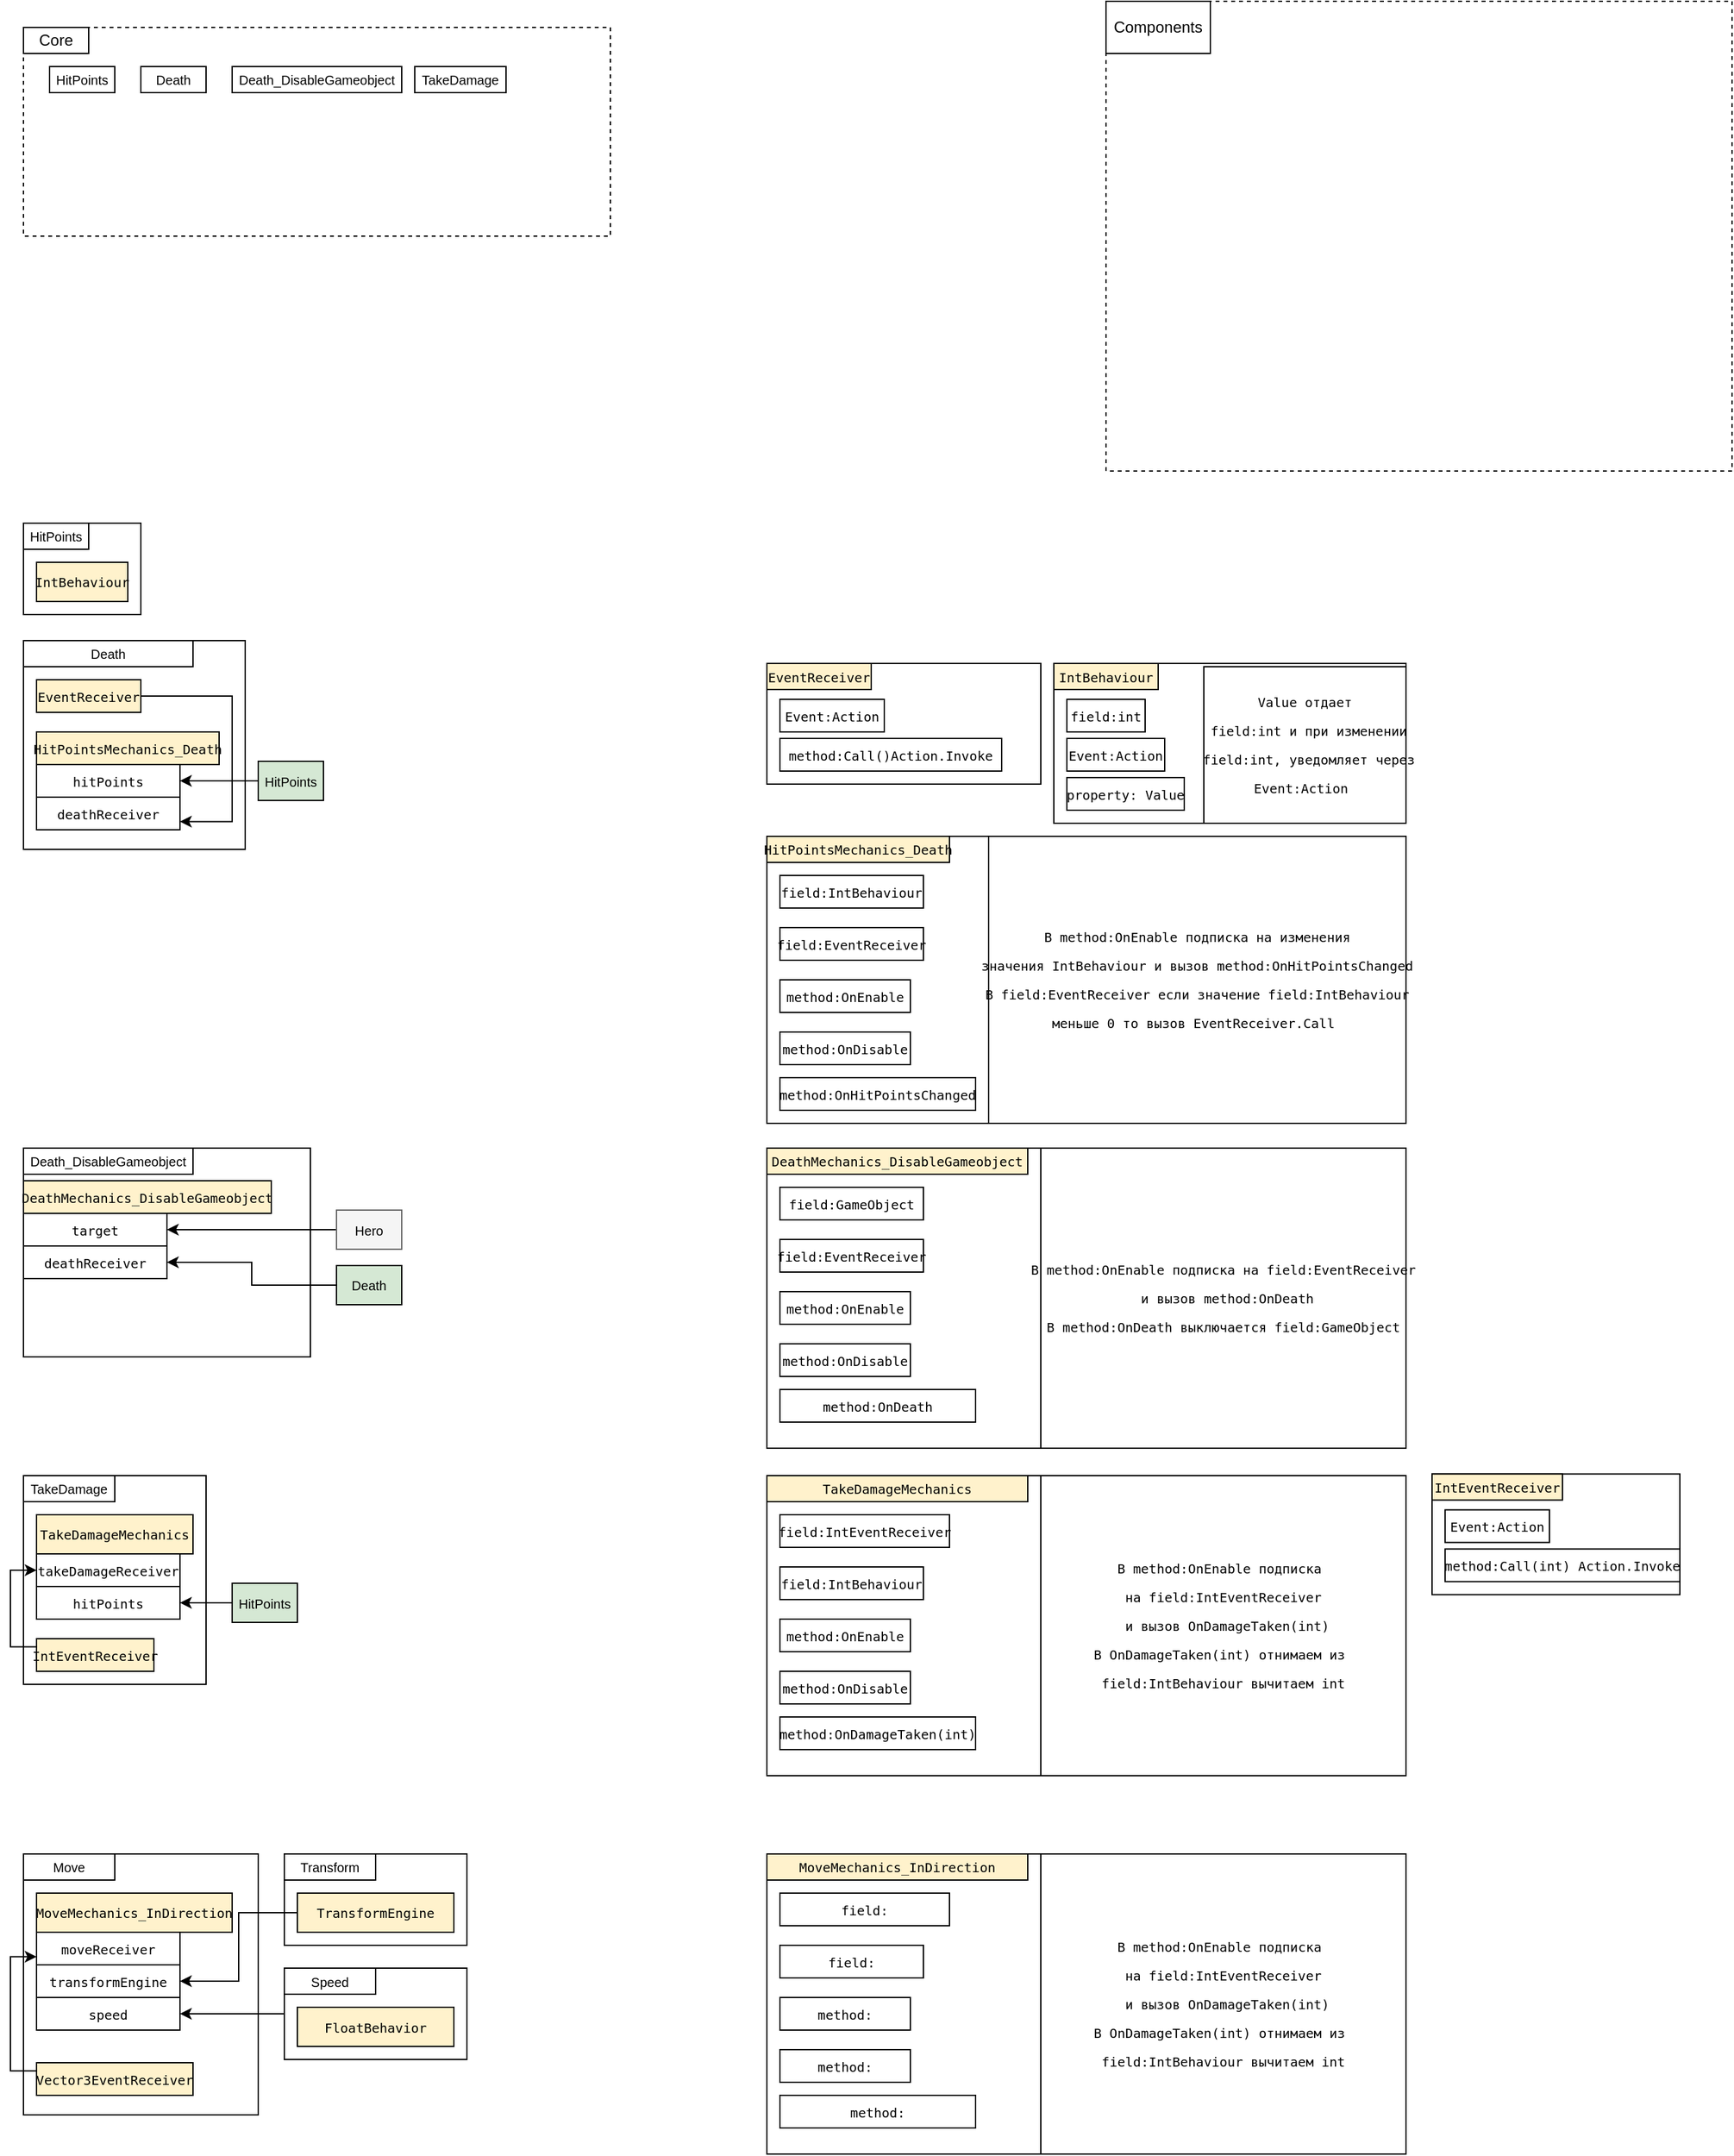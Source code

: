 <mxfile version="20.6.2" type="github">
  <diagram id="COCgU2y_MPERz97JsO5c" name="Страница 1">
    <mxGraphModel dx="1422" dy="762" grid="1" gridSize="10" guides="1" tooltips="1" connect="1" arrows="1" fold="1" page="1" pageScale="1" pageWidth="827" pageHeight="1169" math="0" shadow="0">
      <root>
        <mxCell id="0" />
        <mxCell id="1" parent="0" />
        <mxCell id="kXSp-0wj3QZkAN32-yHx-2" value="" style="rounded=0;whiteSpace=wrap;html=1;fillColor=none;fontColor=#000000;strokeColor=#000000;dashed=1;labelBackgroundColor=#;" parent="1" vertex="1">
          <mxGeometry x="80" y="80" width="450" height="160" as="geometry" />
        </mxCell>
        <mxCell id="kXSp-0wj3QZkAN32-yHx-3" value="Core" style="text;html=1;strokeColor=#000000;fillColor=none;align=center;verticalAlign=middle;whiteSpace=wrap;rounded=0;fontColor=#000000;labelBackgroundColor=#;" parent="1" vertex="1">
          <mxGeometry x="80" y="80" width="50" height="20" as="geometry" />
        </mxCell>
        <mxCell id="kXSp-0wj3QZkAN32-yHx-14" value="" style="rounded=0;whiteSpace=wrap;html=1;fillColor=none;fontColor=#000000;strokeColor=#000000;dashed=1;labelBackgroundColor=#;" parent="1" vertex="1">
          <mxGeometry x="910" y="60" width="480" height="360" as="geometry" />
        </mxCell>
        <mxCell id="kXSp-0wj3QZkAN32-yHx-15" value="Components" style="text;html=1;strokeColor=#000000;fillColor=none;align=center;verticalAlign=middle;whiteSpace=wrap;rounded=0;fontColor=#000000;labelBackgroundColor=#;" parent="1" vertex="1">
          <mxGeometry x="910" y="60" width="80" height="40" as="geometry" />
        </mxCell>
        <mxCell id="kXSp-0wj3QZkAN32-yHx-43" value="" style="rounded=0;whiteSpace=wrap;html=1;strokeColor=#000000;fontSize=10;fillColor=none;fontColor=#000000;labelBackgroundColor=#;" parent="1" vertex="1">
          <mxGeometry x="80" y="460" width="90" height="70" as="geometry" />
        </mxCell>
        <mxCell id="kXSp-0wj3QZkAN32-yHx-46" value="HitPoints" style="rounded=0;whiteSpace=wrap;html=1;strokeColor=#000000;fontSize=10;fillColor=none;fontColor=#000000;labelBackgroundColor=#;" parent="1" vertex="1">
          <mxGeometry x="80" y="460" width="50" height="20" as="geometry" />
        </mxCell>
        <mxCell id="kXSp-0wj3QZkAN32-yHx-49" value="&lt;pre style=&quot;font-family: Consolas, monospace;&quot;&gt;IntBehaviour&lt;/pre&gt;" style="rounded=0;whiteSpace=wrap;html=1;strokeColor=#000000;fontSize=10;fillColor=#fff2cc;labelBackgroundColor=#;fontColor=#000000;" parent="1" vertex="1">
          <mxGeometry x="90" y="490" width="70" height="30" as="geometry" />
        </mxCell>
        <mxCell id="kXSp-0wj3QZkAN32-yHx-70" value="" style="rounded=0;whiteSpace=wrap;html=1;strokeColor=#000000;fontSize=10;fillColor=none;fontColor=#000000;labelBackgroundColor=#;" parent="1" vertex="1">
          <mxGeometry x="650" y="700" width="490" height="220" as="geometry" />
        </mxCell>
        <mxCell id="kXSp-0wj3QZkAN32-yHx-71" value="&lt;pre style=&quot;font-family: Consolas, monospace;&quot;&gt;HitPointsMechanics_Death&lt;/pre&gt;" style="rounded=0;whiteSpace=wrap;html=1;strokeColor=#000000;fontSize=10;fillColor=#fff2cc;labelBackgroundColor=#;fontColor=#000000;" parent="1" vertex="1">
          <mxGeometry x="650" y="700" width="140" height="20" as="geometry" />
        </mxCell>
        <mxCell id="kXSp-0wj3QZkAN32-yHx-72" style="edgeStyle=orthogonalEdgeStyle;rounded=0;orthogonalLoop=1;jettySize=auto;html=1;exitX=1;exitY=0.5;exitDx=0;exitDy=0;fontSize=10;" parent="1" edge="1">
          <mxGeometry relative="1" as="geometry">
            <mxPoint x="170" y="605" as="sourcePoint" />
          </mxGeometry>
        </mxCell>
        <mxCell id="kXSp-0wj3QZkAN32-yHx-79" style="edgeStyle=orthogonalEdgeStyle;rounded=0;orthogonalLoop=1;jettySize=auto;html=1;exitX=1;exitY=0.75;exitDx=0;exitDy=0;entryX=-0.03;entryY=0.67;entryDx=0;entryDy=0;entryPerimeter=0;fontSize=10;" parent="1" edge="1">
          <mxGeometry relative="1" as="geometry">
            <mxPoint x="170" y="612.5" as="sourcePoint" />
          </mxGeometry>
        </mxCell>
        <mxCell id="kXSp-0wj3QZkAN32-yHx-81" value="&lt;pre style=&quot;font-family: Consolas, monospace;&quot;&gt;&lt;pre style=&quot;font-family: Consolas, monospace;&quot;&gt;field:IntBehaviour&lt;/pre&gt;&lt;/pre&gt;" style="rounded=0;whiteSpace=wrap;html=1;strokeColor=#000000;fontSize=10;fillColor=none;fontColor=#000000;labelBackgroundColor=#;" parent="1" vertex="1">
          <mxGeometry x="660" y="730" width="110" height="25" as="geometry" />
        </mxCell>
        <mxCell id="kXSp-0wj3QZkAN32-yHx-83" value="&lt;pre style=&quot;font-family: Consolas, monospace;&quot;&gt;&lt;pre style=&quot;font-family: Consolas, monospace;&quot;&gt;field:EventReceiver&lt;/pre&gt;&lt;/pre&gt;" style="rounded=0;whiteSpace=wrap;html=1;strokeColor=#000000;fontSize=10;fillColor=none;fontColor=#000000;labelBackgroundColor=#;" parent="1" vertex="1">
          <mxGeometry x="660" y="770" width="110" height="25" as="geometry" />
        </mxCell>
        <mxCell id="kXSp-0wj3QZkAN32-yHx-191" style="edgeStyle=orthogonalEdgeStyle;rounded=0;orthogonalLoop=1;jettySize=auto;html=1;exitX=0;exitY=0.5;exitDx=0;exitDy=0;entryX=1;entryY=0.5;entryDx=0;entryDy=0;labelBackgroundColor=#;fontSize=10;fontColor=#000000;strokeColor=#000000;" parent="1" source="kXSp-0wj3QZkAN32-yHx-86" target="kXSp-0wj3QZkAN32-yHx-189" edge="1">
          <mxGeometry relative="1" as="geometry" />
        </mxCell>
        <mxCell id="kXSp-0wj3QZkAN32-yHx-86" value="&lt;pre style=&quot;font-family: Consolas, monospace;&quot;&gt;&lt;pre style=&quot;font-family: Consolas, monospace;&quot;&gt;&lt;span style=&quot;font-family: Helvetica;&quot;&gt;HitPoints&lt;/span&gt;&lt;br&gt;&lt;/pre&gt;&lt;/pre&gt;" style="rounded=0;whiteSpace=wrap;html=1;strokeColor=#000000;fontSize=10;fillColor=#d5e8d4;labelBackgroundColor=#;fontColor=#000000;" parent="1" vertex="1">
          <mxGeometry x="260" y="642.5" width="50" height="30" as="geometry" />
        </mxCell>
        <mxCell id="kXSp-0wj3QZkAN32-yHx-89" value="&lt;pre style=&quot;font-family: Consolas, monospace;&quot;&gt;&lt;pre style=&quot;font-family: Consolas, monospace;&quot;&gt;&lt;span style=&quot;&quot;&gt;method:&lt;/span&gt;OnHitPointsChanged&lt;/pre&gt;&lt;/pre&gt;" style="rounded=0;whiteSpace=wrap;html=1;strokeColor=#000000;fontSize=10;fillColor=none;fontColor=#000000;labelBackgroundColor=#;" parent="1" vertex="1">
          <mxGeometry x="660" y="885" width="150" height="25" as="geometry" />
        </mxCell>
        <mxCell id="kXSp-0wj3QZkAN32-yHx-108" value="" style="rounded=0;whiteSpace=wrap;html=1;strokeColor=#000000;fontSize=10;fillColor=none;fontColor=#000000;labelBackgroundColor=#;" parent="1" vertex="1">
          <mxGeometry x="80" y="550" width="170" height="160" as="geometry" />
        </mxCell>
        <mxCell id="kXSp-0wj3QZkAN32-yHx-109" value="Death" style="rounded=0;whiteSpace=wrap;html=1;strokeColor=#000000;fontSize=10;fillColor=none;fontColor=#000000;labelBackgroundColor=#;" parent="1" vertex="1">
          <mxGeometry x="80" y="550" width="130" height="20" as="geometry" />
        </mxCell>
        <mxCell id="kXSp-0wj3QZkAN32-yHx-121" value="&lt;pre style=&quot;font-family: Consolas, monospace;&quot;&gt;&lt;pre style=&quot;font-family: Consolas, monospace;&quot;&gt;method:&lt;span style=&quot;&quot;&gt;OnDisable&lt;/span&gt;&lt;/pre&gt;&lt;/pre&gt;" style="rounded=0;whiteSpace=wrap;html=1;strokeColor=#000000;fontSize=10;fillColor=none;fontColor=#000000;labelBackgroundColor=#;" parent="1" vertex="1">
          <mxGeometry x="660" y="850" width="100" height="25" as="geometry" />
        </mxCell>
        <mxCell id="kXSp-0wj3QZkAN32-yHx-132" value="" style="rounded=0;whiteSpace=wrap;html=1;strokeColor=#000000;fontSize=10;fillColor=none;fontColor=#000000;labelBackgroundColor=#;" parent="1" vertex="1">
          <mxGeometry x="650" y="567.5" width="210" height="92.5" as="geometry" />
        </mxCell>
        <mxCell id="kXSp-0wj3QZkAN32-yHx-133" value="&lt;pre style=&quot;font-family: Consolas, monospace;&quot;&gt;EventReceiver&lt;/pre&gt;" style="rounded=0;whiteSpace=wrap;html=1;strokeColor=#000000;fontSize=10;fillColor=#fff2cc;labelBackgroundColor=#;fontColor=#000000;" parent="1" vertex="1">
          <mxGeometry x="650" y="567.5" width="80" height="20" as="geometry" />
        </mxCell>
        <mxCell id="kXSp-0wj3QZkAN32-yHx-135" value="&lt;pre style=&quot;font-family: Consolas, monospace;&quot;&gt;&lt;pre style=&quot;font-family: Consolas, monospace;&quot;&gt;&lt;span style=&quot;&quot;&gt;Event:&lt;/span&gt;Action&lt;/pre&gt;&lt;/pre&gt;" style="rounded=0;whiteSpace=wrap;html=1;strokeColor=#000000;fontSize=10;fillColor=none;fontColor=#000000;labelBackgroundColor=#;" parent="1" vertex="1">
          <mxGeometry x="660" y="595" width="80" height="25" as="geometry" />
        </mxCell>
        <mxCell id="kXSp-0wj3QZkAN32-yHx-136" value="&lt;pre style=&quot;font-family: Consolas, monospace;&quot;&gt;&lt;pre style=&quot;font-family: Consolas, monospace;&quot;&gt;method:Call()Action.Invoke&lt;/pre&gt;&lt;/pre&gt;" style="rounded=0;whiteSpace=wrap;html=1;strokeColor=#000000;fontSize=10;fillColor=none;fontColor=#000000;labelBackgroundColor=#;" parent="1" vertex="1">
          <mxGeometry x="660" y="625" width="170" height="25" as="geometry" />
        </mxCell>
        <mxCell id="kXSp-0wj3QZkAN32-yHx-137" value="" style="rounded=0;whiteSpace=wrap;html=1;strokeColor=#000000;fontSize=10;fillColor=none;fontColor=#000000;labelBackgroundColor=#;" parent="1" vertex="1">
          <mxGeometry x="870" y="567.5" width="270" height="122.5" as="geometry" />
        </mxCell>
        <mxCell id="kXSp-0wj3QZkAN32-yHx-138" value="&lt;pre style=&quot;font-family: Consolas, monospace;&quot;&gt;IntBehaviour&lt;/pre&gt;" style="rounded=0;whiteSpace=wrap;html=1;strokeColor=#000000;fontSize=10;fillColor=#fff2cc;labelBackgroundColor=#;fontColor=#000000;" parent="1" vertex="1">
          <mxGeometry x="870" y="567.5" width="80" height="20" as="geometry" />
        </mxCell>
        <mxCell id="kXSp-0wj3QZkAN32-yHx-139" value="&lt;pre style=&quot;font-family: Consolas, monospace;&quot;&gt;&lt;pre style=&quot;font-family: Consolas, monospace;&quot;&gt;&lt;pre style=&quot;font-family: Consolas, monospace;&quot;&gt;field:&lt;span style=&quot;&quot;&gt;int&lt;/span&gt;&lt;/pre&gt;&lt;/pre&gt;&lt;/pre&gt;" style="rounded=0;whiteSpace=wrap;html=1;strokeColor=#000000;fontSize=10;fillColor=none;fontColor=#000000;labelBackgroundColor=#;" parent="1" vertex="1">
          <mxGeometry x="880" y="595" width="60" height="25" as="geometry" />
        </mxCell>
        <mxCell id="kXSp-0wj3QZkAN32-yHx-140" value="&lt;pre style=&quot;font-family: Consolas, monospace;&quot;&gt;&lt;pre style=&quot;font-family: Consolas, monospace;&quot;&gt;&lt;pre style=&quot;font-family: Consolas, monospace;&quot;&gt;Event:Action&lt;/pre&gt;&lt;/pre&gt;&lt;/pre&gt;" style="rounded=0;whiteSpace=wrap;html=1;strokeColor=#000000;fontSize=10;fillColor=none;fontColor=#000000;labelBackgroundColor=#;" parent="1" vertex="1">
          <mxGeometry x="880" y="625" width="75" height="25" as="geometry" />
        </mxCell>
        <mxCell id="kXSp-0wj3QZkAN32-yHx-141" value="&lt;pre style=&quot;font-family: Consolas, monospace;&quot;&gt;&lt;pre style=&quot;font-family: Consolas, monospace;&quot;&gt;&lt;pre style=&quot;font-family: Consolas, monospace;&quot;&gt;&lt;pre style=&quot;font-family: Consolas, monospace;&quot;&gt;&lt;span style=&quot;&quot;&gt;property: &lt;/span&gt;Value&lt;/pre&gt;&lt;/pre&gt;&lt;/pre&gt;&lt;/pre&gt;" style="rounded=0;whiteSpace=wrap;html=1;strokeColor=#000000;fontSize=10;fillColor=none;fontColor=#000000;labelBackgroundColor=#;" parent="1" vertex="1">
          <mxGeometry x="880" y="655" width="90" height="25" as="geometry" />
        </mxCell>
        <mxCell id="kXSp-0wj3QZkAN32-yHx-192" style="edgeStyle=orthogonalEdgeStyle;rounded=0;orthogonalLoop=1;jettySize=auto;html=1;exitX=1;exitY=0.5;exitDx=0;exitDy=0;entryX=1;entryY=0.75;entryDx=0;entryDy=0;labelBackgroundColor=#;fontSize=10;fontColor=#000000;strokeColor=#000000;" parent="1" source="kXSp-0wj3QZkAN32-yHx-161" target="kXSp-0wj3QZkAN32-yHx-190" edge="1">
          <mxGeometry relative="1" as="geometry">
            <Array as="points">
              <mxPoint x="240" y="593" />
              <mxPoint x="240" y="689" />
            </Array>
          </mxGeometry>
        </mxCell>
        <mxCell id="kXSp-0wj3QZkAN32-yHx-161" value="&lt;pre style=&quot;font-family: Consolas, monospace;&quot;&gt;&lt;pre style=&quot;font-family: Consolas, monospace;&quot;&gt;EventReceiver&lt;/pre&gt;&lt;/pre&gt;" style="rounded=0;whiteSpace=wrap;html=1;strokeColor=#000000;fontSize=10;fillColor=#fff2cc;labelBackgroundColor=#;fontColor=#000000;" parent="1" vertex="1">
          <mxGeometry x="90" y="580" width="80" height="25" as="geometry" />
        </mxCell>
        <mxCell id="kXSp-0wj3QZkAN32-yHx-174" value="&lt;pre style=&quot;font-family: Consolas, monospace;&quot;&gt;&lt;pre style=&quot;font-family: Consolas, monospace;&quot;&gt;method:&lt;span style=&quot;&quot;&gt;OnEnable&lt;/span&gt;&lt;/pre&gt;&lt;/pre&gt;" style="rounded=0;whiteSpace=wrap;html=1;strokeColor=#000000;fontSize=10;fillColor=none;fontColor=#000000;labelBackgroundColor=#;" parent="1" vertex="1">
          <mxGeometry x="660" y="810" width="100" height="25" as="geometry" />
        </mxCell>
        <mxCell id="kXSp-0wj3QZkAN32-yHx-176" value="HitPoints" style="rounded=0;whiteSpace=wrap;html=1;strokeColor=#000000;fontSize=10;fillColor=none;fontColor=#000000;labelBackgroundColor=#;" parent="1" vertex="1">
          <mxGeometry x="100" y="110" width="50" height="20" as="geometry" />
        </mxCell>
        <mxCell id="kXSp-0wj3QZkAN32-yHx-188" value="&lt;pre style=&quot;font-family: Consolas, monospace;&quot;&gt;&lt;pre style=&quot;font-family: Consolas, monospace;&quot;&gt;HitPointsMechanics_Death&lt;/pre&gt;&lt;/pre&gt;" style="rounded=0;whiteSpace=wrap;html=1;strokeColor=#000000;fontSize=10;fillColor=#fff2cc;labelBackgroundColor=#;fontColor=#000000;" parent="1" vertex="1">
          <mxGeometry x="90" y="620" width="140" height="25" as="geometry" />
        </mxCell>
        <mxCell id="kXSp-0wj3QZkAN32-yHx-189" value="&lt;pre style=&quot;font-family: Consolas, monospace;&quot;&gt;&lt;pre style=&quot;font-family: Consolas, monospace;&quot;&gt;&lt;pre style=&quot;font-family: Consolas, monospace;&quot;&gt;&lt;span style=&quot;&quot;&gt;hitPoints&lt;/span&gt;&lt;/pre&gt;&lt;/pre&gt;&lt;/pre&gt;" style="rounded=0;whiteSpace=wrap;html=1;strokeColor=#000000;fontSize=10;fillColor=none;fontColor=#000000;labelBackgroundColor=#;" parent="1" vertex="1">
          <mxGeometry x="90" y="645" width="110" height="25" as="geometry" />
        </mxCell>
        <mxCell id="kXSp-0wj3QZkAN32-yHx-190" value="&lt;pre style=&quot;font-family: Consolas, monospace;&quot;&gt;&lt;pre style=&quot;font-family: Consolas, monospace;&quot;&gt;&lt;pre style=&quot;font-family: Consolas, monospace;&quot;&gt;deathReceiver&lt;/pre&gt;&lt;/pre&gt;&lt;/pre&gt;" style="rounded=0;whiteSpace=wrap;html=1;strokeColor=#000000;fontSize=10;fillColor=none;fontColor=#000000;labelBackgroundColor=#;" parent="1" vertex="1">
          <mxGeometry x="90" y="670" width="110" height="25" as="geometry" />
        </mxCell>
        <mxCell id="kXSp-0wj3QZkAN32-yHx-195" value="" style="rounded=0;whiteSpace=wrap;html=1;strokeColor=#000000;fontSize=10;fillColor=none;fontColor=#000000;labelBackgroundColor=#;" parent="1" vertex="1">
          <mxGeometry x="650" y="939" width="490" height="230" as="geometry" />
        </mxCell>
        <mxCell id="kXSp-0wj3QZkAN32-yHx-196" value="&lt;pre style=&quot;font-family: Consolas, monospace;&quot;&gt;&lt;pre style=&quot;font-family: Consolas, monospace;&quot;&gt;&lt;span style=&quot;&quot;&gt;DeathMechanics_DisableGameobject&lt;/span&gt;&lt;/pre&gt;&lt;/pre&gt;" style="rounded=0;whiteSpace=wrap;html=1;strokeColor=#000000;fontSize=10;fillColor=#fff2cc;labelBackgroundColor=#;fontColor=#000000;" parent="1" vertex="1">
          <mxGeometry x="650" y="939" width="200" height="20" as="geometry" />
        </mxCell>
        <mxCell id="kXSp-0wj3QZkAN32-yHx-198" value="&lt;pre style=&quot;font-family: Consolas, monospace;&quot;&gt;&lt;pre style=&quot;font-family: Consolas, monospace;&quot;&gt;field:GameObject&lt;/pre&gt;&lt;/pre&gt;" style="rounded=0;whiteSpace=wrap;html=1;strokeColor=#000000;fontSize=10;fillColor=none;fontColor=#000000;labelBackgroundColor=#;" parent="1" vertex="1">
          <mxGeometry x="660" y="969" width="110" height="25" as="geometry" />
        </mxCell>
        <mxCell id="kXSp-0wj3QZkAN32-yHx-199" value="&lt;pre style=&quot;font-family: Consolas, monospace;&quot;&gt;&lt;pre style=&quot;font-family: Consolas, monospace;&quot;&gt;field:EventReceiver&lt;/pre&gt;&lt;/pre&gt;" style="rounded=0;whiteSpace=wrap;html=1;strokeColor=#000000;fontSize=10;fillColor=none;fontColor=#000000;labelBackgroundColor=#;" parent="1" vertex="1">
          <mxGeometry x="660" y="1009" width="110" height="25" as="geometry" />
        </mxCell>
        <mxCell id="kXSp-0wj3QZkAN32-yHx-201" value="&lt;pre style=&quot;font-family: Consolas, monospace;&quot;&gt;&lt;pre style=&quot;font-family: Consolas, monospace;&quot;&gt;&lt;span style=&quot;&quot;&gt;method:&lt;/span&gt;OnDeath&lt;/pre&gt;&lt;/pre&gt;" style="rounded=0;whiteSpace=wrap;html=1;strokeColor=#000000;fontSize=10;fillColor=none;fontColor=#000000;labelBackgroundColor=#;" parent="1" vertex="1">
          <mxGeometry x="660" y="1124" width="150" height="25" as="geometry" />
        </mxCell>
        <mxCell id="kXSp-0wj3QZkAN32-yHx-203" value="&lt;pre style=&quot;font-family: Consolas, monospace;&quot;&gt;&lt;pre style=&quot;font-family: Consolas, monospace;&quot;&gt;method:&lt;span style=&quot;&quot;&gt;OnDisable&lt;/span&gt;&lt;/pre&gt;&lt;/pre&gt;" style="rounded=0;whiteSpace=wrap;html=1;strokeColor=#000000;fontSize=10;fillColor=none;fontColor=#000000;labelBackgroundColor=#;" parent="1" vertex="1">
          <mxGeometry x="660" y="1089" width="100" height="25" as="geometry" />
        </mxCell>
        <mxCell id="kXSp-0wj3QZkAN32-yHx-205" value="&lt;pre style=&quot;font-family: Consolas, monospace;&quot;&gt;&lt;pre style=&quot;font-family: Consolas, monospace;&quot;&gt;method:&lt;span style=&quot;&quot;&gt;OnEnable&lt;/span&gt;&lt;/pre&gt;&lt;/pre&gt;" style="rounded=0;whiteSpace=wrap;html=1;strokeColor=#000000;fontSize=10;fillColor=none;fontColor=#000000;labelBackgroundColor=#;" parent="1" vertex="1">
          <mxGeometry x="660" y="1049" width="100" height="25" as="geometry" />
        </mxCell>
        <mxCell id="kXSp-0wj3QZkAN32-yHx-214" value="&lt;pre style=&quot;font-family: Consolas, monospace;&quot;&gt;&lt;pre style=&quot;font-family: Consolas, monospace;&quot;&gt;&lt;pre style=&quot;font-family: Consolas, monospace;&quot;&gt;&lt;span style=&quot;&quot;&gt;Value&lt;/span&gt; отдает&lt;/pre&gt;&lt;pre style=&quot;font-family: Consolas, monospace;&quot;&gt; field:&lt;span style=&quot;&quot;&gt;int и при изменении&lt;/span&gt;&lt;/pre&gt;&lt;pre style=&quot;font-family: Consolas, monospace;&quot;&gt;&lt;span style=&quot;&quot;&gt; &lt;/span&gt;field:&lt;span style=&quot;&quot;&gt;int, уведомляет через&lt;/span&gt;&lt;/pre&gt;&lt;pre style=&quot;font-family: Consolas, monospace;&quot;&gt;Event:Action&lt;span style=&quot;&quot;&gt; &lt;/span&gt;&lt;/pre&gt;&lt;/pre&gt;&lt;/pre&gt;" style="rounded=0;whiteSpace=wrap;html=1;strokeColor=#000000;fontSize=10;fillColor=none;fontColor=#000000;labelBackgroundColor=#;" parent="1" vertex="1">
          <mxGeometry x="985" y="570" width="155" height="120" as="geometry" />
        </mxCell>
        <mxCell id="kXSp-0wj3QZkAN32-yHx-215" value="&lt;pre style=&quot;font-family: Consolas, monospace;&quot;&gt;&lt;pre style=&quot;font-family: Consolas, monospace;&quot;&gt;В method:OnEnable подписка на изменения&lt;/pre&gt;&lt;pre style=&quot;font-family: Consolas, monospace;&quot;&gt; значения IntBehaviour и вызов method:&lt;span style=&quot;&quot;&gt;OnHitPointsChanged&lt;/span&gt; &lt;/pre&gt;&lt;pre style=&quot;font-family: Consolas, monospace;&quot;&gt;В field:EventReceiver если значение field:IntBehaviour&lt;/pre&gt;&lt;pre style=&quot;font-family: Consolas, monospace;&quot;&gt;меньше 0 то вызов EventReceiver.Call &lt;/pre&gt;&lt;/pre&gt;" style="rounded=0;whiteSpace=wrap;html=1;strokeColor=#000000;fontSize=10;fillColor=none;fontColor=#000000;labelBackgroundColor=#;" parent="1" vertex="1">
          <mxGeometry x="820" y="700" width="320" height="220" as="geometry" />
        </mxCell>
        <mxCell id="kXSp-0wj3QZkAN32-yHx-216" value="&lt;pre style=&quot;font-family: Consolas, monospace;&quot;&gt;&lt;pre style=&quot;font-family: Consolas, monospace;&quot;&gt;В method:OnEnable подписка на field:EventReceiver&lt;/pre&gt;&lt;pre style=&quot;font-family: Consolas, monospace;&quot;&gt; и вызов method:&lt;span style=&quot;&quot;&gt;OnDeath&lt;/span&gt;&lt;/pre&gt;&lt;pre style=&quot;font-family: Consolas, monospace;&quot;&gt;В method:&lt;span style=&quot;&quot;&gt;OnDeath выключается &lt;/span&gt;field:GameObject&lt;/pre&gt;&lt;/pre&gt;" style="rounded=0;whiteSpace=wrap;html=1;strokeColor=#000000;fontSize=10;fillColor=none;fontColor=#000000;labelBackgroundColor=#;" parent="1" vertex="1">
          <mxGeometry x="860" y="939" width="280" height="230" as="geometry" />
        </mxCell>
        <mxCell id="kXSp-0wj3QZkAN32-yHx-220" value="Death_DisableGameobject" style="rounded=0;whiteSpace=wrap;html=1;strokeColor=#000000;fontSize=10;fillColor=none;fontColor=#000000;labelBackgroundColor=#;" parent="1" vertex="1">
          <mxGeometry x="80" y="939" width="130" height="20" as="geometry" />
        </mxCell>
        <mxCell id="kXSp-0wj3QZkAN32-yHx-222" value="&lt;pre style=&quot;font-family: Consolas, monospace;&quot;&gt;&lt;pre style=&quot;font-family: Consolas, monospace;&quot;&gt;&lt;pre style=&quot;font-family: Consolas, monospace;&quot;&gt;&lt;span style=&quot;&quot;&gt;DeathMechanics_DisableGameobject&lt;/span&gt;&lt;/pre&gt;&lt;/pre&gt;&lt;/pre&gt;" style="rounded=0;whiteSpace=wrap;html=1;strokeColor=#000000;fontSize=10;fillColor=#fff2cc;labelBackgroundColor=#;fontColor=#000000;" parent="1" vertex="1">
          <mxGeometry x="80" y="964" width="190" height="25" as="geometry" />
        </mxCell>
        <mxCell id="kXSp-0wj3QZkAN32-yHx-219" value="" style="rounded=0;whiteSpace=wrap;html=1;strokeColor=#000000;fontSize=10;fillColor=none;fontColor=#000000;labelBackgroundColor=#;" parent="1" vertex="1">
          <mxGeometry x="80" y="939" width="220" height="160" as="geometry" />
        </mxCell>
        <mxCell id="kXSp-0wj3QZkAN32-yHx-229" value="&lt;pre style=&quot;font-family: Consolas, monospace;&quot;&gt;&lt;pre style=&quot;font-family: Consolas, monospace;&quot;&gt;&lt;pre style=&quot;font-family: Consolas, monospace;&quot;&gt;target&lt;/pre&gt;&lt;/pre&gt;&lt;/pre&gt;" style="rounded=0;whiteSpace=wrap;html=1;strokeColor=#000000;fontSize=10;fillColor=none;fontColor=#000000;labelBackgroundColor=#;" parent="1" vertex="1">
          <mxGeometry x="80" y="989" width="110" height="25" as="geometry" />
        </mxCell>
        <mxCell id="kXSp-0wj3QZkAN32-yHx-230" value="&lt;pre style=&quot;font-family: Consolas, monospace;&quot;&gt;&lt;pre style=&quot;font-family: Consolas, monospace;&quot;&gt;&lt;pre style=&quot;font-family: Consolas, monospace;&quot;&gt;&lt;pre style=&quot;font-family: Consolas, monospace;&quot;&gt;&lt;span style=&quot;&quot;&gt;deathReceiver&lt;/span&gt;&lt;/pre&gt;&lt;/pre&gt;&lt;/pre&gt;&lt;/pre&gt;" style="rounded=0;whiteSpace=wrap;html=1;strokeColor=#000000;fontSize=10;fillColor=none;fontColor=#000000;labelBackgroundColor=#;" parent="1" vertex="1">
          <mxGeometry x="80" y="1014" width="110" height="25" as="geometry" />
        </mxCell>
        <mxCell id="kXSp-0wj3QZkAN32-yHx-232" style="edgeStyle=orthogonalEdgeStyle;rounded=0;orthogonalLoop=1;jettySize=auto;html=1;exitX=0;exitY=0.5;exitDx=0;exitDy=0;entryX=1;entryY=0.5;entryDx=0;entryDy=0;labelBackgroundColor=#;strokeColor=#000000;fontSize=10;fontColor=#000000;" parent="1" source="kXSp-0wj3QZkAN32-yHx-231" target="kXSp-0wj3QZkAN32-yHx-229" edge="1">
          <mxGeometry relative="1" as="geometry" />
        </mxCell>
        <mxCell id="kXSp-0wj3QZkAN32-yHx-231" value="&lt;pre style=&quot;&quot;&gt;&lt;pre style=&quot;&quot;&gt;&lt;font face=&quot;Helvetica&quot;&gt;Hero&lt;/font&gt;&lt;/pre&gt;&lt;/pre&gt;" style="rounded=0;whiteSpace=wrap;html=1;strokeColor=#666666;fontSize=10;fillColor=#f5f5f5;labelBackgroundColor=#;fontColor=#000000;" parent="1" vertex="1">
          <mxGeometry x="320" y="986.5" width="50" height="30" as="geometry" />
        </mxCell>
        <mxCell id="kXSp-0wj3QZkAN32-yHx-234" style="edgeStyle=orthogonalEdgeStyle;rounded=0;orthogonalLoop=1;jettySize=auto;html=1;exitX=0;exitY=0.5;exitDx=0;exitDy=0;entryX=1;entryY=0.5;entryDx=0;entryDy=0;labelBackgroundColor=#;strokeColor=#000000;fontSize=10;fontColor=#000000;" parent="1" source="kXSp-0wj3QZkAN32-yHx-233" target="kXSp-0wj3QZkAN32-yHx-230" edge="1">
          <mxGeometry relative="1" as="geometry" />
        </mxCell>
        <mxCell id="kXSp-0wj3QZkAN32-yHx-233" value="&lt;pre style=&quot;font-family: Consolas, monospace;&quot;&gt;&lt;pre style=&quot;font-family: Consolas, monospace;&quot;&gt;&lt;span style=&quot;font-family: Helvetica;&quot;&gt;Death&lt;/span&gt;&lt;br&gt;&lt;/pre&gt;&lt;/pre&gt;" style="rounded=0;whiteSpace=wrap;html=1;strokeColor=#000000;fontSize=10;fillColor=#d5e8d4;labelBackgroundColor=#;fontColor=#000000;" parent="1" vertex="1">
          <mxGeometry x="320" y="1029" width="50" height="30" as="geometry" />
        </mxCell>
        <mxCell id="kXSp-0wj3QZkAN32-yHx-235" value="Death" style="rounded=0;whiteSpace=wrap;html=1;strokeColor=#000000;fontSize=10;fillColor=none;fontColor=#000000;labelBackgroundColor=#;" parent="1" vertex="1">
          <mxGeometry x="170" y="110" width="50" height="20" as="geometry" />
        </mxCell>
        <mxCell id="kXSp-0wj3QZkAN32-yHx-236" value="Death_DisableGameobject" style="rounded=0;whiteSpace=wrap;html=1;strokeColor=#000000;fontSize=10;fillColor=none;fontColor=#000000;labelBackgroundColor=#;" parent="1" vertex="1">
          <mxGeometry x="240" y="110" width="130" height="20" as="geometry" />
        </mxCell>
        <mxCell id="kXSp-0wj3QZkAN32-yHx-237" value="" style="rounded=0;whiteSpace=wrap;html=1;strokeColor=#000000;fontSize=10;fillColor=none;fontColor=#000000;labelBackgroundColor=#;" parent="1" vertex="1">
          <mxGeometry x="650" y="1190" width="490" height="230" as="geometry" />
        </mxCell>
        <mxCell id="kXSp-0wj3QZkAN32-yHx-238" value="&lt;pre style=&quot;font-family: Consolas, monospace;&quot;&gt;&lt;pre style=&quot;font-family: Consolas, monospace;&quot;&gt;&lt;pre style=&quot;font-family: Consolas, monospace;&quot;&gt;TakeDamageMechanics&lt;/pre&gt;&lt;/pre&gt;&lt;/pre&gt;" style="rounded=0;whiteSpace=wrap;html=1;strokeColor=#000000;fontSize=10;fillColor=#fff2cc;labelBackgroundColor=#;fontColor=#000000;" parent="1" vertex="1">
          <mxGeometry x="650" y="1190" width="200" height="20" as="geometry" />
        </mxCell>
        <mxCell id="kXSp-0wj3QZkAN32-yHx-239" value="&lt;pre style=&quot;font-family: Consolas, monospace;&quot;&gt;&lt;pre style=&quot;font-family: Consolas, monospace;&quot;&gt;field:IntEventReceiver&lt;/pre&gt;&lt;/pre&gt;" style="rounded=0;whiteSpace=wrap;html=1;strokeColor=#000000;fontSize=10;fillColor=none;fontColor=#000000;labelBackgroundColor=#;" parent="1" vertex="1">
          <mxGeometry x="660" y="1220" width="130" height="25" as="geometry" />
        </mxCell>
        <mxCell id="kXSp-0wj3QZkAN32-yHx-240" value="&lt;pre style=&quot;font-family: Consolas, monospace;&quot;&gt;&lt;pre style=&quot;font-family: Consolas, monospace;&quot;&gt;field:IntBehaviour&lt;/pre&gt;&lt;/pre&gt;" style="rounded=0;whiteSpace=wrap;html=1;strokeColor=#000000;fontSize=10;fillColor=none;fontColor=#000000;labelBackgroundColor=#;" parent="1" vertex="1">
          <mxGeometry x="660" y="1260" width="110" height="25" as="geometry" />
        </mxCell>
        <mxCell id="kXSp-0wj3QZkAN32-yHx-241" value="&lt;pre style=&quot;font-family: Consolas, monospace;&quot;&gt;&lt;pre style=&quot;font-family: Consolas, monospace;&quot;&gt;&lt;span style=&quot;&quot;&gt;method:&lt;/span&gt;OnDamageTaken&lt;span style=&quot;&quot;&gt;(&lt;/span&gt;&lt;span style=&quot;&quot;&gt;int&lt;/span&gt;&lt;span style=&quot;&quot;&gt;)&lt;/span&gt;&lt;/pre&gt;&lt;/pre&gt;" style="rounded=0;whiteSpace=wrap;html=1;strokeColor=#000000;fontSize=10;fillColor=none;fontColor=#000000;labelBackgroundColor=#;" parent="1" vertex="1">
          <mxGeometry x="660" y="1375" width="150" height="25" as="geometry" />
        </mxCell>
        <mxCell id="kXSp-0wj3QZkAN32-yHx-242" value="&lt;pre style=&quot;font-family: Consolas, monospace;&quot;&gt;&lt;pre style=&quot;font-family: Consolas, monospace;&quot;&gt;method:&lt;span style=&quot;&quot;&gt;OnDisable&lt;/span&gt;&lt;/pre&gt;&lt;/pre&gt;" style="rounded=0;whiteSpace=wrap;html=1;strokeColor=#000000;fontSize=10;fillColor=none;fontColor=#000000;labelBackgroundColor=#;" parent="1" vertex="1">
          <mxGeometry x="660" y="1340" width="100" height="25" as="geometry" />
        </mxCell>
        <mxCell id="kXSp-0wj3QZkAN32-yHx-243" value="&lt;pre style=&quot;font-family: Consolas, monospace;&quot;&gt;&lt;pre style=&quot;font-family: Consolas, monospace;&quot;&gt;method:&lt;span style=&quot;&quot;&gt;OnEnable&lt;/span&gt;&lt;/pre&gt;&lt;/pre&gt;" style="rounded=0;whiteSpace=wrap;html=1;strokeColor=#000000;fontSize=10;fillColor=none;fontColor=#000000;labelBackgroundColor=#;" parent="1" vertex="1">
          <mxGeometry x="660" y="1300" width="100" height="25" as="geometry" />
        </mxCell>
        <mxCell id="kXSp-0wj3QZkAN32-yHx-244" value="&lt;pre style=&quot;font-family: Consolas, monospace;&quot;&gt;&lt;pre style=&quot;font-family: Consolas, monospace;&quot;&gt;В method:OnEnable подписка &lt;/pre&gt;&lt;pre style=&quot;font-family: Consolas, monospace;&quot;&gt;на field:IntEventReceiver&lt;/pre&gt;&lt;pre style=&quot;font-family: Consolas, monospace;&quot;&gt; и вызов OnDamageTaken&lt;span style=&quot;&quot;&gt;(&lt;/span&gt;&lt;span style=&quot;&quot;&gt;int&lt;/span&gt;&lt;span style=&quot;&quot;&gt;)&lt;/span&gt;&lt;/pre&gt;&lt;pre style=&quot;font-family: Consolas, monospace;&quot;&gt;В OnDamageTaken&lt;span style=&quot;&quot;&gt;(&lt;/span&gt;&lt;span style=&quot;&quot;&gt;int&lt;/span&gt;&lt;span style=&quot;&quot;&gt;)&lt;/span&gt; отнимаем из &lt;/pre&gt;&lt;pre style=&quot;font-family: Consolas, monospace;&quot;&gt;field:IntBehaviour вычитаем int&lt;/pre&gt;&lt;/pre&gt;" style="rounded=0;whiteSpace=wrap;html=1;strokeColor=#000000;fontSize=10;fillColor=none;fontColor=#000000;labelBackgroundColor=#;" parent="1" vertex="1">
          <mxGeometry x="860" y="1190" width="280" height="230" as="geometry" />
        </mxCell>
        <mxCell id="kXSp-0wj3QZkAN32-yHx-245" value="" style="rounded=0;whiteSpace=wrap;html=1;strokeColor=#000000;fontSize=10;fillColor=none;fontColor=#000000;labelBackgroundColor=#;" parent="1" vertex="1">
          <mxGeometry x="80" y="1190" width="140" height="160" as="geometry" />
        </mxCell>
        <mxCell id="kXSp-0wj3QZkAN32-yHx-246" value="TakeDamage" style="rounded=0;whiteSpace=wrap;html=1;strokeColor=#000000;fontSize=10;fillColor=none;fontColor=#000000;labelBackgroundColor=#;" parent="1" vertex="1">
          <mxGeometry x="80" y="1190" width="70" height="20" as="geometry" />
        </mxCell>
        <mxCell id="kXSp-0wj3QZkAN32-yHx-247" value="&lt;pre style=&quot;font-family: Consolas, monospace;&quot;&gt;TakeDamageMechanics&lt;/pre&gt;" style="rounded=0;whiteSpace=wrap;html=1;strokeColor=#000000;fontSize=10;fillColor=#fff2cc;labelBackgroundColor=#;fontColor=#000000;" parent="1" vertex="1">
          <mxGeometry x="90" y="1220" width="120" height="30" as="geometry" />
        </mxCell>
        <mxCell id="kXSp-0wj3QZkAN32-yHx-248" value="" style="rounded=0;whiteSpace=wrap;html=1;strokeColor=#000000;fontSize=10;fillColor=none;fontColor=#000000;labelBackgroundColor=#;" parent="1" vertex="1">
          <mxGeometry x="1160" y="1188.75" width="190" height="92.5" as="geometry" />
        </mxCell>
        <mxCell id="kXSp-0wj3QZkAN32-yHx-249" value="&lt;pre style=&quot;font-family: Consolas, monospace;&quot;&gt;&lt;span style=&quot;&quot;&gt;Int&lt;/span&gt;EventReceiver&lt;/pre&gt;" style="rounded=0;whiteSpace=wrap;html=1;strokeColor=#000000;fontSize=10;fillColor=#fff2cc;labelBackgroundColor=#;fontColor=#000000;" parent="1" vertex="1">
          <mxGeometry x="1160" y="1188.75" width="100" height="20" as="geometry" />
        </mxCell>
        <mxCell id="kXSp-0wj3QZkAN32-yHx-250" value="&lt;pre style=&quot;font-family: Consolas, monospace;&quot;&gt;&lt;pre style=&quot;font-family: Consolas, monospace;&quot;&gt;&lt;span style=&quot;&quot;&gt;Event:&lt;/span&gt;Action&lt;/pre&gt;&lt;/pre&gt;" style="rounded=0;whiteSpace=wrap;html=1;strokeColor=#000000;fontSize=10;fillColor=none;fontColor=#000000;labelBackgroundColor=#;" parent="1" vertex="1">
          <mxGeometry x="1170" y="1216.25" width="80" height="25" as="geometry" />
        </mxCell>
        <mxCell id="kXSp-0wj3QZkAN32-yHx-251" value="&lt;pre style=&quot;font-family: Consolas, monospace;&quot;&gt;&lt;pre style=&quot;font-family: Consolas, monospace;&quot;&gt;method&lt;span style=&quot;&quot;&gt;:&lt;/span&gt;Call&lt;span style=&quot;&quot;&gt;(&lt;/span&gt;int) Action.Invoke&lt;/pre&gt;&lt;/pre&gt;" style="rounded=0;whiteSpace=wrap;html=1;strokeColor=#000000;fontSize=10;fillColor=none;fontColor=#000000;labelBackgroundColor=#;" parent="1" vertex="1">
          <mxGeometry x="1170" y="1246.25" width="180" height="25" as="geometry" />
        </mxCell>
        <mxCell id="kXSp-0wj3QZkAN32-yHx-255" value="&lt;pre style=&quot;font-family: Consolas, monospace;&quot;&gt;&lt;pre style=&quot;font-family: Consolas, monospace;&quot;&gt;&lt;pre style=&quot;font-family: Consolas, monospace;&quot;&gt;&lt;pre style=&quot;font-family: Consolas, monospace;&quot;&gt;&lt;pre style=&quot;font-family: Consolas, monospace;&quot;&gt;takeDamageReceiver&lt;/pre&gt;&lt;/pre&gt;&lt;/pre&gt;&lt;/pre&gt;&lt;/pre&gt;" style="rounded=0;whiteSpace=wrap;html=1;strokeColor=#000000;fontSize=10;fillColor=none;fontColor=#000000;labelBackgroundColor=#;" parent="1" vertex="1">
          <mxGeometry x="90" y="1250" width="110" height="25" as="geometry" />
        </mxCell>
        <mxCell id="kXSp-0wj3QZkAN32-yHx-256" value="&lt;pre style=&quot;font-family: Consolas, monospace;&quot;&gt;&lt;pre style=&quot;font-family: Consolas, monospace;&quot;&gt;&lt;pre style=&quot;font-family: Consolas, monospace;&quot;&gt;&lt;pre style=&quot;font-family: Consolas, monospace;&quot;&gt;&lt;pre style=&quot;font-family: Consolas, monospace;&quot;&gt;&lt;span style=&quot;&quot;&gt;hitPoints&lt;/span&gt;&lt;/pre&gt;&lt;/pre&gt;&lt;/pre&gt;&lt;/pre&gt;&lt;/pre&gt;" style="rounded=0;whiteSpace=wrap;html=1;strokeColor=#000000;fontSize=10;fillColor=none;fontColor=#000000;labelBackgroundColor=#;" parent="1" vertex="1">
          <mxGeometry x="90" y="1275" width="110" height="25" as="geometry" />
        </mxCell>
        <mxCell id="kXSp-0wj3QZkAN32-yHx-258" style="edgeStyle=orthogonalEdgeStyle;rounded=0;orthogonalLoop=1;jettySize=auto;html=1;entryX=1;entryY=0.5;entryDx=0;entryDy=0;labelBackgroundColor=#;strokeColor=#000000;fontSize=10;fontColor=#000000;" parent="1" source="kXSp-0wj3QZkAN32-yHx-257" target="kXSp-0wj3QZkAN32-yHx-256" edge="1">
          <mxGeometry relative="1" as="geometry" />
        </mxCell>
        <mxCell id="kXSp-0wj3QZkAN32-yHx-257" value="&lt;pre style=&quot;font-family: Consolas, monospace;&quot;&gt;&lt;pre style=&quot;font-family: Consolas, monospace;&quot;&gt;&lt;span style=&quot;font-family: Helvetica;&quot;&gt;HitPoints&lt;/span&gt;&lt;br&gt;&lt;/pre&gt;&lt;/pre&gt;" style="rounded=0;whiteSpace=wrap;html=1;strokeColor=#000000;fontSize=10;fillColor=#d5e8d4;labelBackgroundColor=#;fontColor=#000000;" parent="1" vertex="1">
          <mxGeometry x="240" y="1272.5" width="50" height="30" as="geometry" />
        </mxCell>
        <mxCell id="kXSp-0wj3QZkAN32-yHx-261" style="edgeStyle=orthogonalEdgeStyle;rounded=0;orthogonalLoop=1;jettySize=auto;html=1;entryX=0;entryY=0.5;entryDx=0;entryDy=0;labelBackgroundColor=#;strokeColor=#000000;fontSize=10;fontColor=#000000;exitX=0;exitY=0.25;exitDx=0;exitDy=0;" parent="1" source="kXSp-0wj3QZkAN32-yHx-259" target="kXSp-0wj3QZkAN32-yHx-255" edge="1">
          <mxGeometry relative="1" as="geometry" />
        </mxCell>
        <mxCell id="kXSp-0wj3QZkAN32-yHx-259" value="&lt;pre style=&quot;font-family: Consolas, monospace;&quot;&gt;&lt;pre style=&quot;font-family: Consolas, monospace;&quot;&gt;IntEventReceiver&lt;/pre&gt;&lt;/pre&gt;" style="rounded=0;whiteSpace=wrap;html=1;strokeColor=#000000;fontSize=10;fillColor=#fff2cc;labelBackgroundColor=#;fontColor=#000000;" parent="1" vertex="1">
          <mxGeometry x="90" y="1315" width="90" height="25" as="geometry" />
        </mxCell>
        <mxCell id="kXSp-0wj3QZkAN32-yHx-262" value="TakeDamage" style="rounded=0;whiteSpace=wrap;html=1;strokeColor=#000000;fontSize=10;fillColor=none;fontColor=#000000;labelBackgroundColor=#;" parent="1" vertex="1">
          <mxGeometry x="380" y="110" width="70" height="20" as="geometry" />
        </mxCell>
        <mxCell id="EHtoEODjkpHL0NqZBigI-2" value="" style="rounded=0;whiteSpace=wrap;html=1;strokeColor=#000000;fontSize=10;fillColor=none;fontColor=#000000;labelBackgroundColor=#;" vertex="1" parent="1">
          <mxGeometry x="80" y="1480" width="180" height="200" as="geometry" />
        </mxCell>
        <mxCell id="EHtoEODjkpHL0NqZBigI-3" value="Move" style="rounded=0;whiteSpace=wrap;html=1;strokeColor=#000000;fontSize=10;fillColor=none;fontColor=#000000;labelBackgroundColor=#;" vertex="1" parent="1">
          <mxGeometry x="80" y="1480" width="70" height="20" as="geometry" />
        </mxCell>
        <mxCell id="EHtoEODjkpHL0NqZBigI-4" value="&lt;pre style=&quot;font-family: Consolas, monospace;&quot;&gt;&lt;pre style=&quot;font-family: Consolas, monospace;&quot;&gt;&lt;pre style=&quot;font-family: Consolas, monospace;&quot;&gt;MoveMechanics_InDirection&lt;/pre&gt;&lt;/pre&gt;&lt;/pre&gt;" style="rounded=0;whiteSpace=wrap;html=1;strokeColor=#000000;fontSize=10;fillColor=#fff2cc;labelBackgroundColor=#;fontColor=#000000;" vertex="1" parent="1">
          <mxGeometry x="90" y="1510" width="150" height="30" as="geometry" />
        </mxCell>
        <mxCell id="EHtoEODjkpHL0NqZBigI-5" value="&lt;pre style=&quot;font-family: Consolas, monospace;&quot;&gt;&lt;pre style=&quot;font-family: Consolas, monospace;&quot;&gt;&lt;pre style=&quot;font-family: Consolas, monospace;&quot;&gt;&lt;pre style=&quot;font-family: Consolas, monospace;&quot;&gt;&lt;pre style=&quot;font-family: Consolas, monospace;&quot;&gt;&lt;pre style=&quot;font-family: Consolas, monospace;&quot;&gt;moveReceiver&lt;/pre&gt;&lt;/pre&gt;&lt;/pre&gt;&lt;/pre&gt;&lt;/pre&gt;&lt;/pre&gt;" style="rounded=0;whiteSpace=wrap;html=1;strokeColor=#000000;fontSize=10;fillColor=none;fontColor=#000000;labelBackgroundColor=#;" vertex="1" parent="1">
          <mxGeometry x="90" y="1540" width="110" height="25" as="geometry" />
        </mxCell>
        <mxCell id="EHtoEODjkpHL0NqZBigI-6" value="&lt;pre style=&quot;font-family: Consolas, monospace;&quot;&gt;&lt;pre style=&quot;font-family: Consolas, monospace;&quot;&gt;&lt;pre style=&quot;font-family: Consolas, monospace;&quot;&gt;&lt;pre style=&quot;font-family: Consolas, monospace;&quot;&gt;&lt;pre style=&quot;font-family: Consolas, monospace;&quot;&gt;&lt;pre style=&quot;font-family: Consolas, monospace;&quot;&gt;transformEngine&lt;/pre&gt;&lt;/pre&gt;&lt;/pre&gt;&lt;/pre&gt;&lt;/pre&gt;&lt;/pre&gt;" style="rounded=0;whiteSpace=wrap;html=1;strokeColor=#000000;fontSize=10;fillColor=none;fontColor=#000000;labelBackgroundColor=#;" vertex="1" parent="1">
          <mxGeometry x="90" y="1565" width="110" height="25" as="geometry" />
        </mxCell>
        <mxCell id="EHtoEODjkpHL0NqZBigI-9" style="edgeStyle=orthogonalEdgeStyle;rounded=0;orthogonalLoop=1;jettySize=auto;html=1;entryX=0;entryY=0.75;entryDx=0;entryDy=0;labelBackgroundColor=#;strokeColor=#000000;fontSize=10;fontColor=#000000;exitX=0;exitY=0.25;exitDx=0;exitDy=0;" edge="1" parent="1" source="EHtoEODjkpHL0NqZBigI-10" target="EHtoEODjkpHL0NqZBigI-5">
          <mxGeometry relative="1" as="geometry" />
        </mxCell>
        <mxCell id="EHtoEODjkpHL0NqZBigI-10" value="&lt;pre style=&quot;font-family: Consolas, monospace;&quot;&gt;&lt;pre style=&quot;font-family: Consolas, monospace;&quot;&gt;&lt;pre style=&quot;font-family: Consolas, monospace;&quot;&gt;Vector3EventReceiver&lt;/pre&gt;&lt;/pre&gt;&lt;/pre&gt;" style="rounded=0;whiteSpace=wrap;html=1;strokeColor=#000000;fontSize=10;fillColor=#fff2cc;labelBackgroundColor=#;fontColor=#000000;" vertex="1" parent="1">
          <mxGeometry x="90" y="1640" width="120" height="25" as="geometry" />
        </mxCell>
        <mxCell id="EHtoEODjkpHL0NqZBigI-21" style="edgeStyle=orthogonalEdgeStyle;rounded=0;orthogonalLoop=1;jettySize=auto;html=1;exitX=0;exitY=0.5;exitDx=0;exitDy=0;entryX=1;entryY=0.5;entryDx=0;entryDy=0;fontColor=#000000;labelBackgroundColor=#;" edge="1" parent="1" source="EHtoEODjkpHL0NqZBigI-11" target="EHtoEODjkpHL0NqZBigI-20">
          <mxGeometry relative="1" as="geometry" />
        </mxCell>
        <mxCell id="EHtoEODjkpHL0NqZBigI-11" value="" style="rounded=0;whiteSpace=wrap;html=1;strokeColor=#000000;fontSize=10;fillColor=none;fontColor=#000000;labelBackgroundColor=#;" vertex="1" parent="1">
          <mxGeometry x="280" y="1567.5" width="140" height="70" as="geometry" />
        </mxCell>
        <mxCell id="EHtoEODjkpHL0NqZBigI-12" value="Speed" style="rounded=0;whiteSpace=wrap;html=1;strokeColor=#000000;fontSize=10;fillColor=none;fontColor=#000000;labelBackgroundColor=#;" vertex="1" parent="1">
          <mxGeometry x="280" y="1567.5" width="70" height="20" as="geometry" />
        </mxCell>
        <mxCell id="EHtoEODjkpHL0NqZBigI-13" value="&lt;pre style=&quot;font-family: Consolas, monospace;&quot;&gt;&lt;pre style=&quot;font-family: Consolas, monospace;&quot;&gt;&lt;span style=&quot;&quot;&gt;FloatBehavior&lt;/span&gt;&lt;/pre&gt;&lt;/pre&gt;" style="rounded=0;whiteSpace=wrap;html=1;strokeColor=#000000;fontSize=10;fillColor=#fff2cc;labelBackgroundColor=#;fontColor=#000000;" vertex="1" parent="1">
          <mxGeometry x="290" y="1597.5" width="120" height="30" as="geometry" />
        </mxCell>
        <mxCell id="EHtoEODjkpHL0NqZBigI-20" value="&lt;pre style=&quot;font-family: Consolas, monospace;&quot;&gt;&lt;pre style=&quot;font-family: Consolas, monospace;&quot;&gt;&lt;pre style=&quot;font-family: Consolas, monospace;&quot;&gt;&lt;pre style=&quot;font-family: Consolas, monospace;&quot;&gt;&lt;pre style=&quot;font-family: Consolas, monospace;&quot;&gt;&lt;pre style=&quot;font-family: Consolas, monospace;&quot;&gt;&lt;pre style=&quot;font-family: Consolas, monospace;&quot;&gt;speed&lt;/pre&gt;&lt;/pre&gt;&lt;/pre&gt;&lt;/pre&gt;&lt;/pre&gt;&lt;/pre&gt;&lt;/pre&gt;" style="rounded=0;whiteSpace=wrap;html=1;strokeColor=#000000;fontSize=10;fillColor=none;fontColor=#000000;labelBackgroundColor=#;" vertex="1" parent="1">
          <mxGeometry x="90" y="1590" width="110" height="25" as="geometry" />
        </mxCell>
        <mxCell id="EHtoEODjkpHL0NqZBigI-22" value="" style="rounded=0;whiteSpace=wrap;html=1;strokeColor=#000000;fontSize=10;fillColor=none;fontColor=#000000;labelBackgroundColor=#;" vertex="1" parent="1">
          <mxGeometry x="280" y="1480" width="140" height="70" as="geometry" />
        </mxCell>
        <mxCell id="EHtoEODjkpHL0NqZBigI-23" value="Transform" style="rounded=0;whiteSpace=wrap;html=1;strokeColor=#000000;fontSize=10;fillColor=none;fontColor=#000000;labelBackgroundColor=#;" vertex="1" parent="1">
          <mxGeometry x="280" y="1480" width="70" height="20" as="geometry" />
        </mxCell>
        <mxCell id="EHtoEODjkpHL0NqZBigI-25" style="edgeStyle=orthogonalEdgeStyle;rounded=0;orthogonalLoop=1;jettySize=auto;html=1;entryX=1;entryY=0.5;entryDx=0;entryDy=0;fontColor=#000000;labelBackgroundColor=#;" edge="1" parent="1" source="EHtoEODjkpHL0NqZBigI-24" target="EHtoEODjkpHL0NqZBigI-6">
          <mxGeometry relative="1" as="geometry" />
        </mxCell>
        <mxCell id="EHtoEODjkpHL0NqZBigI-24" value="&lt;pre style=&quot;font-family: Consolas, monospace;&quot;&gt;&lt;pre style=&quot;font-family: Consolas, monospace;&quot;&gt;&lt;pre style=&quot;font-family: Consolas, monospace;&quot;&gt;&lt;span style=&quot;&quot;&gt;TransformEngine&lt;/span&gt;&lt;/pre&gt;&lt;/pre&gt;&lt;/pre&gt;" style="rounded=0;whiteSpace=wrap;html=1;strokeColor=#000000;fontSize=10;fillColor=#fff2cc;labelBackgroundColor=#;fontColor=#000000;" vertex="1" parent="1">
          <mxGeometry x="290" y="1510" width="120" height="30" as="geometry" />
        </mxCell>
        <mxCell id="EHtoEODjkpHL0NqZBigI-26" value="" style="rounded=0;whiteSpace=wrap;html=1;strokeColor=#000000;fontSize=10;fillColor=none;fontColor=#000000;labelBackgroundColor=#;" vertex="1" parent="1">
          <mxGeometry x="650" y="1480" width="490" height="230" as="geometry" />
        </mxCell>
        <mxCell id="EHtoEODjkpHL0NqZBigI-27" value="&lt;pre style=&quot;font-family: Consolas, monospace;&quot;&gt;&lt;pre style=&quot;font-family: Consolas, monospace;&quot;&gt;&lt;pre style=&quot;font-family: Consolas, monospace;&quot;&gt;&lt;pre style=&quot;font-family: Consolas, monospace;&quot;&gt;MoveMechanics_InDirection&lt;/pre&gt;&lt;/pre&gt;&lt;/pre&gt;&lt;/pre&gt;" style="rounded=0;whiteSpace=wrap;html=1;strokeColor=#000000;fontSize=10;fillColor=#fff2cc;labelBackgroundColor=#;fontColor=#000000;" vertex="1" parent="1">
          <mxGeometry x="650" y="1480" width="200" height="20" as="geometry" />
        </mxCell>
        <mxCell id="EHtoEODjkpHL0NqZBigI-28" value="&lt;pre style=&quot;font-family: Consolas, monospace;&quot;&gt;&lt;pre style=&quot;font-family: Consolas, monospace;&quot;&gt;field:&lt;/pre&gt;&lt;/pre&gt;" style="rounded=0;whiteSpace=wrap;html=1;strokeColor=#000000;fontSize=10;fillColor=none;fontColor=#000000;labelBackgroundColor=#;" vertex="1" parent="1">
          <mxGeometry x="660" y="1510" width="130" height="25" as="geometry" />
        </mxCell>
        <mxCell id="EHtoEODjkpHL0NqZBigI-29" value="&lt;pre style=&quot;font-family: Consolas, monospace;&quot;&gt;&lt;pre style=&quot;font-family: Consolas, monospace;&quot;&gt;field:&lt;/pre&gt;&lt;/pre&gt;" style="rounded=0;whiteSpace=wrap;html=1;strokeColor=#000000;fontSize=10;fillColor=none;fontColor=#000000;labelBackgroundColor=#;" vertex="1" parent="1">
          <mxGeometry x="660" y="1550" width="110" height="25" as="geometry" />
        </mxCell>
        <mxCell id="EHtoEODjkpHL0NqZBigI-30" value="&lt;pre style=&quot;font-family: Consolas, monospace;&quot;&gt;&lt;pre style=&quot;font-family: Consolas, monospace;&quot;&gt;&lt;span style=&quot;&quot;&gt;method:&lt;/span&gt;&lt;/pre&gt;&lt;/pre&gt;" style="rounded=0;whiteSpace=wrap;html=1;strokeColor=#000000;fontSize=10;fillColor=none;fontColor=#000000;labelBackgroundColor=#;" vertex="1" parent="1">
          <mxGeometry x="660" y="1665" width="150" height="25" as="geometry" />
        </mxCell>
        <mxCell id="EHtoEODjkpHL0NqZBigI-31" value="&lt;pre style=&quot;font-family: Consolas, monospace;&quot;&gt;&lt;pre style=&quot;font-family: Consolas, monospace;&quot;&gt;method:&lt;/pre&gt;&lt;/pre&gt;" style="rounded=0;whiteSpace=wrap;html=1;strokeColor=#000000;fontSize=10;fillColor=none;fontColor=#000000;labelBackgroundColor=#;" vertex="1" parent="1">
          <mxGeometry x="660" y="1630" width="100" height="25" as="geometry" />
        </mxCell>
        <mxCell id="EHtoEODjkpHL0NqZBigI-32" value="&lt;pre style=&quot;font-family: Consolas, monospace;&quot;&gt;&lt;pre style=&quot;font-family: Consolas, monospace;&quot;&gt;method:&lt;/pre&gt;&lt;/pre&gt;" style="rounded=0;whiteSpace=wrap;html=1;strokeColor=#000000;fontSize=10;fillColor=none;fontColor=#000000;labelBackgroundColor=#;" vertex="1" parent="1">
          <mxGeometry x="660" y="1590" width="100" height="25" as="geometry" />
        </mxCell>
        <mxCell id="EHtoEODjkpHL0NqZBigI-33" value="&lt;pre style=&quot;font-family: Consolas, monospace;&quot;&gt;&lt;pre style=&quot;font-family: Consolas, monospace;&quot;&gt;В method:OnEnable подписка &lt;/pre&gt;&lt;pre style=&quot;font-family: Consolas, monospace;&quot;&gt;на field:IntEventReceiver&lt;/pre&gt;&lt;pre style=&quot;font-family: Consolas, monospace;&quot;&gt; и вызов OnDamageTaken&lt;span style=&quot;&quot;&gt;(&lt;/span&gt;&lt;span style=&quot;&quot;&gt;int&lt;/span&gt;&lt;span style=&quot;&quot;&gt;)&lt;/span&gt;&lt;/pre&gt;&lt;pre style=&quot;font-family: Consolas, monospace;&quot;&gt;В OnDamageTaken&lt;span style=&quot;&quot;&gt;(&lt;/span&gt;&lt;span style=&quot;&quot;&gt;int&lt;/span&gt;&lt;span style=&quot;&quot;&gt;)&lt;/span&gt; отнимаем из &lt;/pre&gt;&lt;pre style=&quot;font-family: Consolas, monospace;&quot;&gt;field:IntBehaviour вычитаем int&lt;/pre&gt;&lt;/pre&gt;" style="rounded=0;whiteSpace=wrap;html=1;strokeColor=#000000;fontSize=10;fillColor=none;fontColor=#000000;labelBackgroundColor=#;" vertex="1" parent="1">
          <mxGeometry x="860" y="1480" width="280" height="230" as="geometry" />
        </mxCell>
      </root>
    </mxGraphModel>
  </diagram>
</mxfile>
